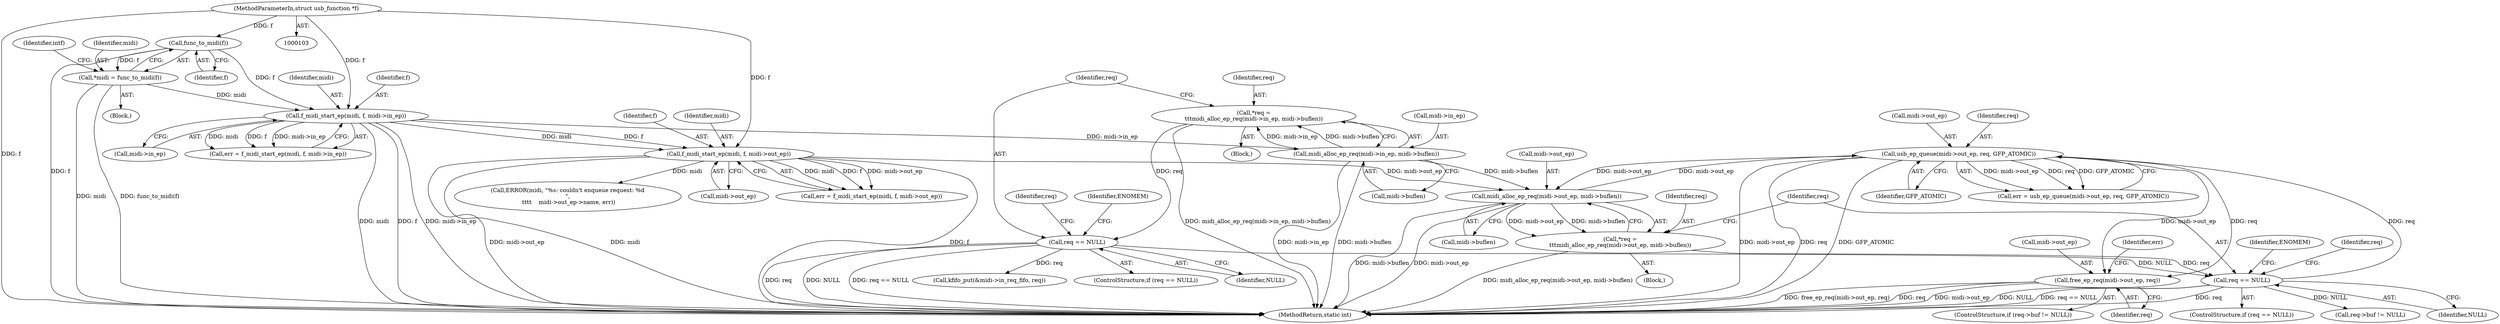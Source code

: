 digraph "0_linux_7fafcfdf6377b18b2a726ea554d6e593ba44349f@API" {
"1000251" [label="(Call,free_ep_req(midi->out_ep, req))"];
"1000227" [label="(Call,usb_ep_queue(midi->out_ep, req, GFP_ATOMIC))"];
"1000206" [label="(Call,midi_alloc_ep_req(midi->out_ep, midi->buflen))"];
"1000137" [label="(Call,f_midi_start_ep(midi, f, midi->out_ep))"];
"1000125" [label="(Call,f_midi_start_ep(midi, f, midi->in_ep))"];
"1000109" [label="(Call,*midi = func_to_midi(f))"];
"1000111" [label="(Call,func_to_midi(f))"];
"1000104" [label="(MethodParameterIn,struct usb_function *f)"];
"1000157" [label="(Call,midi_alloc_ep_req(midi->in_ep, midi->buflen))"];
"1000214" [label="(Call,req == NULL)"];
"1000204" [label="(Call,*req =\n\t\t\tmidi_alloc_ep_req(midi->out_ep, midi->buflen))"];
"1000165" [label="(Call,req == NULL)"];
"1000155" [label="(Call,*req =\n\t\t\tmidi_alloc_ep_req(midi->in_ep, midi->buflen))"];
"1000123" [label="(Call,err = f_midi_start_ep(midi, f, midi->in_ep))"];
"1000167" [label="(Identifier,NULL)"];
"1000173" [label="(Identifier,req)"];
"1000213" [label="(ControlStructure,if (req == NULL))"];
"1000117" [label="(Identifier,intf)"];
"1000137" [label="(Call,f_midi_start_ep(midi, f, midi->out_ep))"];
"1000104" [label="(MethodParameterIn,struct usb_function *f)"];
"1000111" [label="(Call,func_to_midi(f))"];
"1000219" [label="(Identifier,ENOMEM)"];
"1000155" [label="(Call,*req =\n\t\t\tmidi_alloc_ep_req(midi->in_ep, midi->buflen))"];
"1000204" [label="(Call,*req =\n\t\t\tmidi_alloc_ep_req(midi->out_ep, midi->buflen))"];
"1000251" [label="(Call,free_ep_req(midi->out_ep, req))"];
"1000153" [label="(Block,)"];
"1000214" [label="(Call,req == NULL)"];
"1000210" [label="(Call,midi->buflen)"];
"1000156" [label="(Identifier,req)"];
"1000140" [label="(Call,midi->out_ep)"];
"1000125" [label="(Call,f_midi_start_ep(midi, f, midi->in_ep))"];
"1000257" [label="(Identifier,err)"];
"1000255" [label="(Identifier,req)"];
"1000231" [label="(Identifier,req)"];
"1000181" [label="(Call,kfifo_put(&midi->in_req_fifo, req))"];
"1000127" [label="(Identifier,f)"];
"1000165" [label="(Call,req == NULL)"];
"1000166" [label="(Identifier,req)"];
"1000128" [label="(Call,midi->in_ep)"];
"1000206" [label="(Call,midi_alloc_ep_req(midi->out_ep, midi->buflen))"];
"1000126" [label="(Identifier,midi)"];
"1000135" [label="(Call,err = f_midi_start_ep(midi, f, midi->out_ep))"];
"1000222" [label="(Identifier,req)"];
"1000110" [label="(Identifier,midi)"];
"1000158" [label="(Call,midi->in_ep)"];
"1000109" [label="(Call,*midi = func_to_midi(f))"];
"1000157" [label="(Call,midi_alloc_ep_req(midi->in_ep, midi->buflen))"];
"1000202" [label="(Block,)"];
"1000246" [label="(Call,req->buf != NULL)"];
"1000139" [label="(Identifier,f)"];
"1000225" [label="(Call,err = usb_ep_queue(midi->out_ep, req, GFP_ATOMIC))"];
"1000170" [label="(Identifier,ENOMEM)"];
"1000228" [label="(Call,midi->out_ep)"];
"1000164" [label="(ControlStructure,if (req == NULL))"];
"1000215" [label="(Identifier,req)"];
"1000112" [label="(Identifier,f)"];
"1000252" [label="(Call,midi->out_ep)"];
"1000205" [label="(Identifier,req)"];
"1000245" [label="(ControlStructure,if (req->buf != NULL))"];
"1000236" [label="(Call,ERROR(midi, \"%s: couldn't enqueue request: %d\n\",\n \t\t\t\t    midi->out_ep->name, err))"];
"1000107" [label="(Block,)"];
"1000161" [label="(Call,midi->buflen)"];
"1000260" [label="(MethodReturn,static int)"];
"1000207" [label="(Call,midi->out_ep)"];
"1000232" [label="(Identifier,GFP_ATOMIC)"];
"1000227" [label="(Call,usb_ep_queue(midi->out_ep, req, GFP_ATOMIC))"];
"1000138" [label="(Identifier,midi)"];
"1000216" [label="(Identifier,NULL)"];
"1000251" -> "1000245"  [label="AST: "];
"1000251" -> "1000255"  [label="CFG: "];
"1000252" -> "1000251"  [label="AST: "];
"1000255" -> "1000251"  [label="AST: "];
"1000257" -> "1000251"  [label="CFG: "];
"1000251" -> "1000260"  [label="DDG: free_ep_req(midi->out_ep, req)"];
"1000251" -> "1000260"  [label="DDG: req"];
"1000251" -> "1000260"  [label="DDG: midi->out_ep"];
"1000227" -> "1000251"  [label="DDG: midi->out_ep"];
"1000227" -> "1000251"  [label="DDG: req"];
"1000227" -> "1000225"  [label="AST: "];
"1000227" -> "1000232"  [label="CFG: "];
"1000228" -> "1000227"  [label="AST: "];
"1000231" -> "1000227"  [label="AST: "];
"1000232" -> "1000227"  [label="AST: "];
"1000225" -> "1000227"  [label="CFG: "];
"1000227" -> "1000260"  [label="DDG: midi->out_ep"];
"1000227" -> "1000260"  [label="DDG: req"];
"1000227" -> "1000260"  [label="DDG: GFP_ATOMIC"];
"1000227" -> "1000206"  [label="DDG: midi->out_ep"];
"1000227" -> "1000225"  [label="DDG: midi->out_ep"];
"1000227" -> "1000225"  [label="DDG: req"];
"1000227" -> "1000225"  [label="DDG: GFP_ATOMIC"];
"1000206" -> "1000227"  [label="DDG: midi->out_ep"];
"1000214" -> "1000227"  [label="DDG: req"];
"1000206" -> "1000204"  [label="AST: "];
"1000206" -> "1000210"  [label="CFG: "];
"1000207" -> "1000206"  [label="AST: "];
"1000210" -> "1000206"  [label="AST: "];
"1000204" -> "1000206"  [label="CFG: "];
"1000206" -> "1000260"  [label="DDG: midi->buflen"];
"1000206" -> "1000260"  [label="DDG: midi->out_ep"];
"1000206" -> "1000204"  [label="DDG: midi->out_ep"];
"1000206" -> "1000204"  [label="DDG: midi->buflen"];
"1000137" -> "1000206"  [label="DDG: midi->out_ep"];
"1000157" -> "1000206"  [label="DDG: midi->buflen"];
"1000137" -> "1000135"  [label="AST: "];
"1000137" -> "1000140"  [label="CFG: "];
"1000138" -> "1000137"  [label="AST: "];
"1000139" -> "1000137"  [label="AST: "];
"1000140" -> "1000137"  [label="AST: "];
"1000135" -> "1000137"  [label="CFG: "];
"1000137" -> "1000260"  [label="DDG: f"];
"1000137" -> "1000260"  [label="DDG: midi->out_ep"];
"1000137" -> "1000260"  [label="DDG: midi"];
"1000137" -> "1000135"  [label="DDG: midi"];
"1000137" -> "1000135"  [label="DDG: f"];
"1000137" -> "1000135"  [label="DDG: midi->out_ep"];
"1000125" -> "1000137"  [label="DDG: midi"];
"1000125" -> "1000137"  [label="DDG: f"];
"1000104" -> "1000137"  [label="DDG: f"];
"1000137" -> "1000236"  [label="DDG: midi"];
"1000125" -> "1000123"  [label="AST: "];
"1000125" -> "1000128"  [label="CFG: "];
"1000126" -> "1000125"  [label="AST: "];
"1000127" -> "1000125"  [label="AST: "];
"1000128" -> "1000125"  [label="AST: "];
"1000123" -> "1000125"  [label="CFG: "];
"1000125" -> "1000260"  [label="DDG: midi"];
"1000125" -> "1000260"  [label="DDG: f"];
"1000125" -> "1000260"  [label="DDG: midi->in_ep"];
"1000125" -> "1000123"  [label="DDG: midi"];
"1000125" -> "1000123"  [label="DDG: f"];
"1000125" -> "1000123"  [label="DDG: midi->in_ep"];
"1000109" -> "1000125"  [label="DDG: midi"];
"1000111" -> "1000125"  [label="DDG: f"];
"1000104" -> "1000125"  [label="DDG: f"];
"1000125" -> "1000157"  [label="DDG: midi->in_ep"];
"1000109" -> "1000107"  [label="AST: "];
"1000109" -> "1000111"  [label="CFG: "];
"1000110" -> "1000109"  [label="AST: "];
"1000111" -> "1000109"  [label="AST: "];
"1000117" -> "1000109"  [label="CFG: "];
"1000109" -> "1000260"  [label="DDG: midi"];
"1000109" -> "1000260"  [label="DDG: func_to_midi(f)"];
"1000111" -> "1000109"  [label="DDG: f"];
"1000111" -> "1000112"  [label="CFG: "];
"1000112" -> "1000111"  [label="AST: "];
"1000111" -> "1000260"  [label="DDG: f"];
"1000104" -> "1000111"  [label="DDG: f"];
"1000104" -> "1000103"  [label="AST: "];
"1000104" -> "1000260"  [label="DDG: f"];
"1000157" -> "1000155"  [label="AST: "];
"1000157" -> "1000161"  [label="CFG: "];
"1000158" -> "1000157"  [label="AST: "];
"1000161" -> "1000157"  [label="AST: "];
"1000155" -> "1000157"  [label="CFG: "];
"1000157" -> "1000260"  [label="DDG: midi->in_ep"];
"1000157" -> "1000260"  [label="DDG: midi->buflen"];
"1000157" -> "1000155"  [label="DDG: midi->in_ep"];
"1000157" -> "1000155"  [label="DDG: midi->buflen"];
"1000214" -> "1000213"  [label="AST: "];
"1000214" -> "1000216"  [label="CFG: "];
"1000215" -> "1000214"  [label="AST: "];
"1000216" -> "1000214"  [label="AST: "];
"1000219" -> "1000214"  [label="CFG: "];
"1000222" -> "1000214"  [label="CFG: "];
"1000214" -> "1000260"  [label="DDG: NULL"];
"1000214" -> "1000260"  [label="DDG: req == NULL"];
"1000214" -> "1000260"  [label="DDG: req"];
"1000204" -> "1000214"  [label="DDG: req"];
"1000165" -> "1000214"  [label="DDG: NULL"];
"1000214" -> "1000246"  [label="DDG: NULL"];
"1000204" -> "1000202"  [label="AST: "];
"1000205" -> "1000204"  [label="AST: "];
"1000215" -> "1000204"  [label="CFG: "];
"1000204" -> "1000260"  [label="DDG: midi_alloc_ep_req(midi->out_ep, midi->buflen)"];
"1000165" -> "1000164"  [label="AST: "];
"1000165" -> "1000167"  [label="CFG: "];
"1000166" -> "1000165"  [label="AST: "];
"1000167" -> "1000165"  [label="AST: "];
"1000170" -> "1000165"  [label="CFG: "];
"1000173" -> "1000165"  [label="CFG: "];
"1000165" -> "1000260"  [label="DDG: req"];
"1000165" -> "1000260"  [label="DDG: NULL"];
"1000165" -> "1000260"  [label="DDG: req == NULL"];
"1000155" -> "1000165"  [label="DDG: req"];
"1000165" -> "1000181"  [label="DDG: req"];
"1000155" -> "1000153"  [label="AST: "];
"1000156" -> "1000155"  [label="AST: "];
"1000166" -> "1000155"  [label="CFG: "];
"1000155" -> "1000260"  [label="DDG: midi_alloc_ep_req(midi->in_ep, midi->buflen)"];
}
